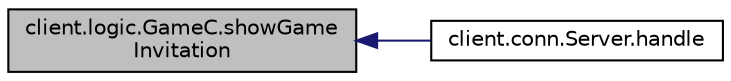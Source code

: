 digraph "client.logic.GameC.showGameInvitation"
{
  edge [fontname="Helvetica",fontsize="10",labelfontname="Helvetica",labelfontsize="10"];
  node [fontname="Helvetica",fontsize="10",shape=record];
  rankdir="LR";
  Node7 [label="client.logic.GameC.showGame\lInvitation",height=0.2,width=0.4,color="black", fillcolor="grey75", style="filled", fontcolor="black"];
  Node7 -> Node8 [dir="back",color="midnightblue",fontsize="10",style="solid",fontname="Helvetica"];
  Node8 [label="client.conn.Server.handle",height=0.2,width=0.4,color="black", fillcolor="white", style="filled",URL="$classclient_1_1conn_1_1_server.html#a620def50e5115d3798407dfff5433ead"];
}
